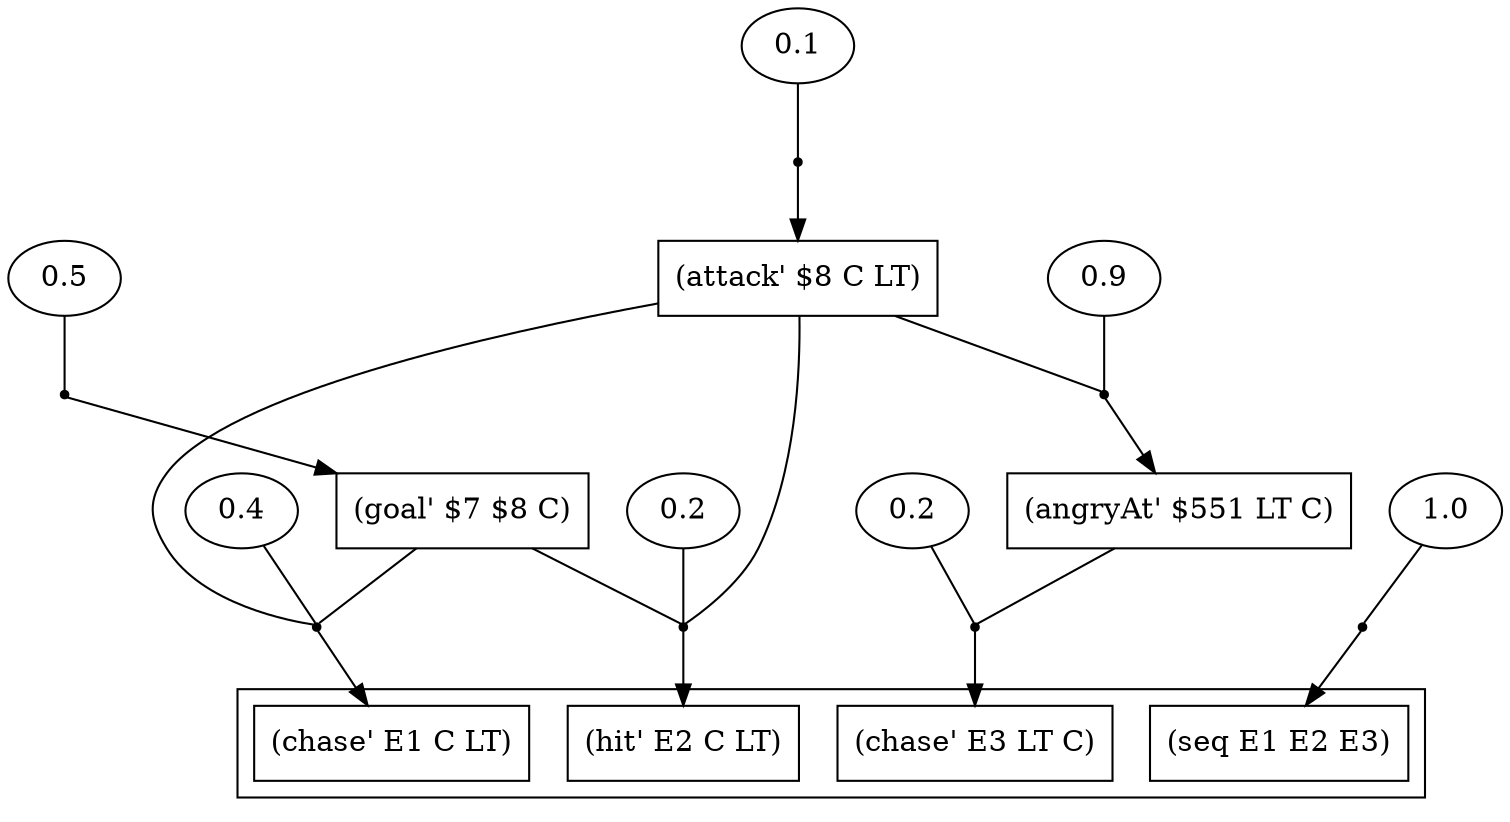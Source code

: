 digraph proof {
 graph [rankdir="TB"]
  e0 [label="0.4"];
  e1 [label="0.5"];
  e2 [label="0.1"];
  e3 [label="0.2"];
  e4 [label="0.2"];
  e5 [label="0.9"];
  e6 [label="1.0"];
  i0 [shape=box label="(goal' $7 $8 C)"];
  i1 [shape=box label="(attack' $8 C LT)"];
  i2 [shape=box label="(angryAt' $551 LT C)"];
  r0 [shape=point];
  r0 -> o0
  i0 -> r0 [arrowhead=none]
  i1 -> r0 [arrowhead=none]
  e0 -> r0 [arrowhead=none]
  r1 [shape=point];
  r1 -> i0
  e1 -> r1 [arrowhead=none]
  r2 [shape=point];
  r2 -> i1
  e2 -> r2 [arrowhead=none]
  r3 [shape=point];
  r3 -> o1
  i0 -> r3 [arrowhead=none]
  i1 -> r3 [arrowhead=none]
  e3 -> r3 [arrowhead=none]
  r4 [shape=point];
  r4 -> o2
  i2 -> r4 [arrowhead=none]
  e4 -> r4 [arrowhead=none]
  r5 [shape=point];
  r5 -> i2
  i1 -> r5 [arrowhead=none]
  e5 -> r5 [arrowhead=none]
  r6 [shape=point];
  r6 -> o3
  e6 -> r6 [arrowhead=none]
 subgraph cluster {  o0 [shape=box label="(chase' E1 C LT)"];
  o1 [shape=box label="(hit' E2 C LT)"];
  o2 [shape=box label="(chase' E3 LT C)"];
  o3 [shape=box label="(seq E1 E2 E3)"];
 }
}

